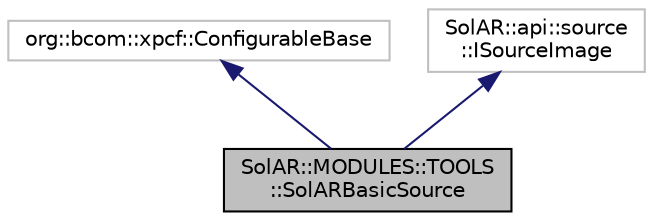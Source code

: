 digraph "SolAR::MODULES::TOOLS::SolARBasicSource"
{
 // LATEX_PDF_SIZE
  edge [fontname="Helvetica",fontsize="10",labelfontname="Helvetica",labelfontsize="10"];
  node [fontname="Helvetica",fontsize="10",shape=record];
  Node1 [label="SolAR::MODULES::TOOLS\l::SolARBasicSource",height=0.2,width=0.4,color="black", fillcolor="grey75", style="filled", fontcolor="black",tooltip="Feeds a pipeline with an external image. UUID: 1e43cda9-7850-4a8a-a32b-f3f31ea94902"];
  Node2 -> Node1 [dir="back",color="midnightblue",fontsize="10",style="solid",fontname="Helvetica"];
  Node2 [label="org::bcom::xpcf::ConfigurableBase",height=0.2,width=0.4,color="grey75", fillcolor="white", style="filled",tooltip=" "];
  Node3 -> Node1 [dir="back",color="midnightblue",fontsize="10",style="solid",fontname="Helvetica"];
  Node3 [label="SolAR::api::source\l::ISourceImage",height=0.2,width=0.4,color="grey75", fillcolor="white", style="filled",tooltip=" "];
}
